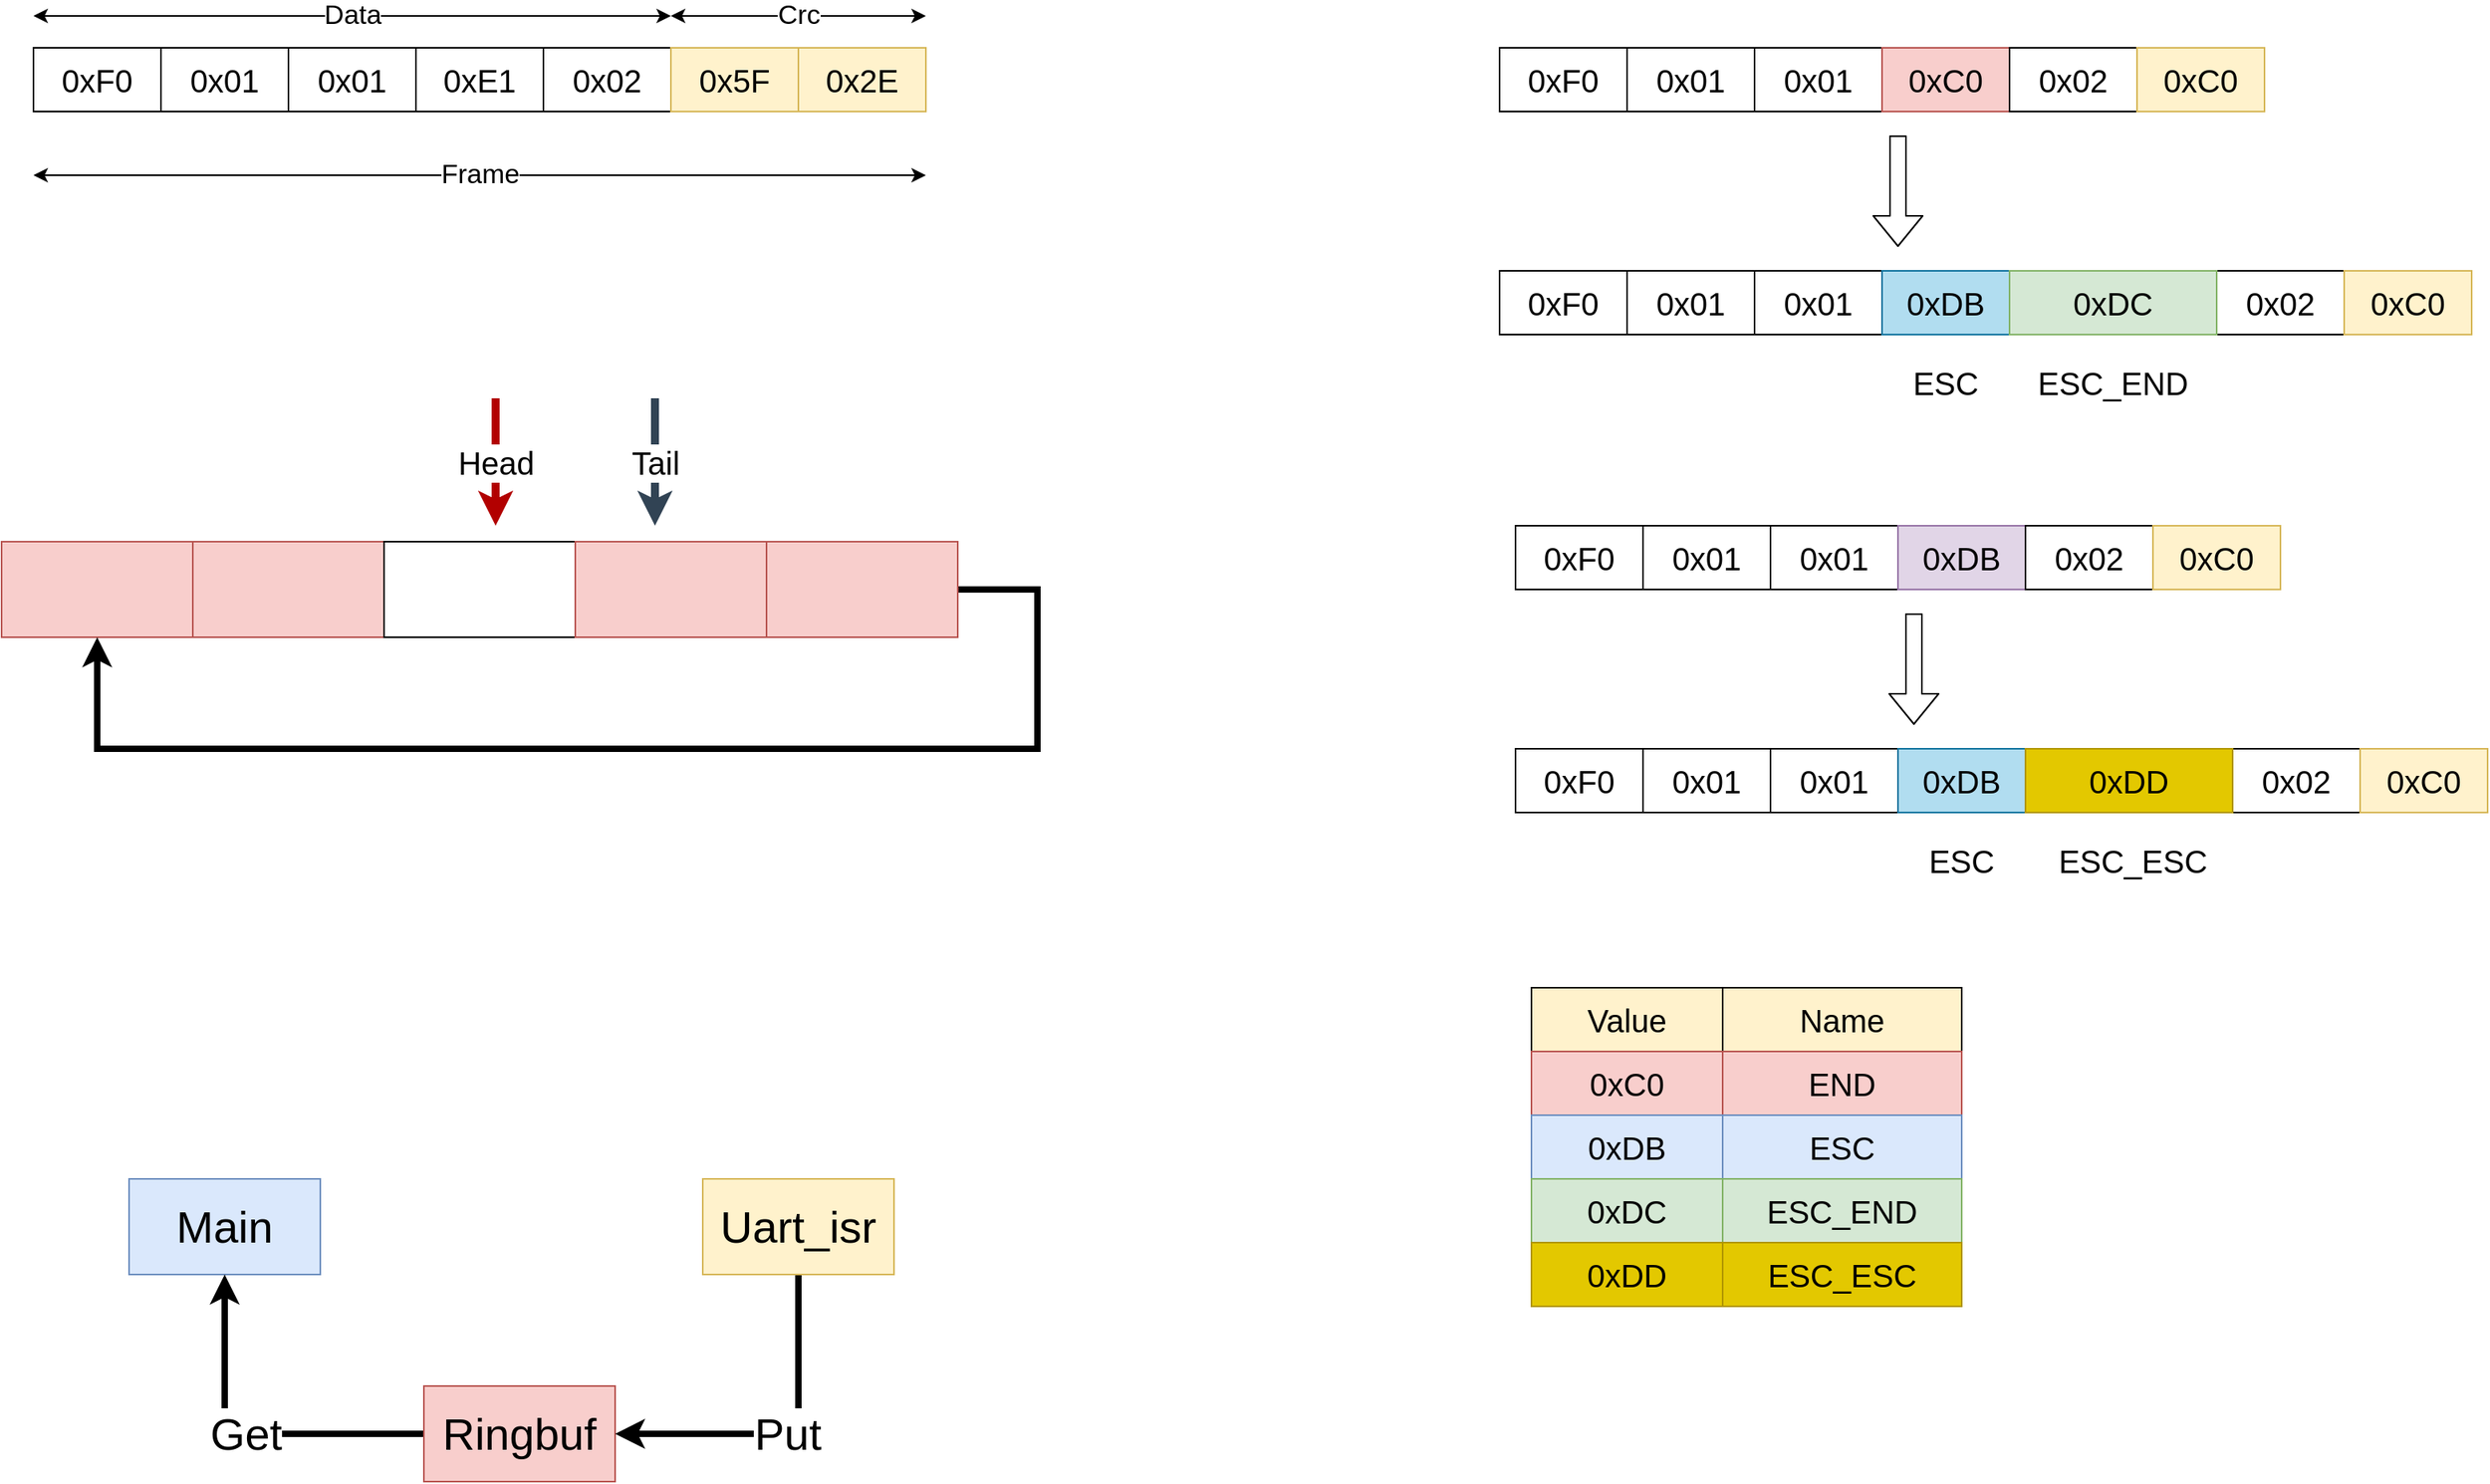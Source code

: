 <mxfile version="14.6.13" type="device"><diagram id="7pVWBGNbaOcfTxHBKDuk" name="Page-1"><mxGraphModel dx="2055" dy="696" grid="1" gridSize="10" guides="1" tooltips="1" connect="1" arrows="1" fold="1" page="1" pageScale="1" pageWidth="850" pageHeight="1100" math="0" shadow="0"><root><mxCell id="0"/><mxCell id="1" parent="0"/><mxCell id="hmbA2a79OtaKvhWJv4Fp-3" value="0xF0" style="rounded=0;whiteSpace=wrap;html=1;fontSize=20;" parent="1" vertex="1"><mxGeometry x="190" y="70" width="80" height="40" as="geometry"/></mxCell><mxCell id="hmbA2a79OtaKvhWJv4Fp-5" value="0x01" style="rounded=0;whiteSpace=wrap;html=1;fontSize=20;" parent="1" vertex="1"><mxGeometry x="270" y="70" width="80" height="40" as="geometry"/></mxCell><mxCell id="hmbA2a79OtaKvhWJv4Fp-6" value="0x01" style="rounded=0;whiteSpace=wrap;html=1;fontSize=20;" parent="1" vertex="1"><mxGeometry x="350" y="70" width="80" height="40" as="geometry"/></mxCell><mxCell id="hmbA2a79OtaKvhWJv4Fp-7" value="0xC0" style="rounded=0;whiteSpace=wrap;html=1;fontSize=20;fillColor=#f8cecc;strokeColor=#b85450;" parent="1" vertex="1"><mxGeometry x="430" y="70" width="80" height="40" as="geometry"/></mxCell><mxCell id="hmbA2a79OtaKvhWJv4Fp-9" value="0x02" style="rounded=0;whiteSpace=wrap;html=1;fontSize=20;" parent="1" vertex="1"><mxGeometry x="510" y="70" width="80" height="40" as="geometry"/></mxCell><mxCell id="hmbA2a79OtaKvhWJv4Fp-10" value="0xC0" style="rounded=0;whiteSpace=wrap;html=1;fontSize=20;fillColor=#fff2cc;strokeColor=#d6b656;" parent="1" vertex="1"><mxGeometry x="590" y="70" width="80" height="40" as="geometry"/></mxCell><mxCell id="hmbA2a79OtaKvhWJv4Fp-11" value="Value" style="rounded=0;whiteSpace=wrap;html=1;fontSize=20;fillColor=#fff2cc;" parent="1" vertex="1"><mxGeometry x="210" y="660" width="120" height="40" as="geometry"/></mxCell><mxCell id="hmbA2a79OtaKvhWJv4Fp-12" value="Name" style="rounded=0;whiteSpace=wrap;html=1;fontSize=20;fillColor=#fff2cc;" parent="1" vertex="1"><mxGeometry x="330" y="660" width="150" height="40" as="geometry"/></mxCell><mxCell id="hmbA2a79OtaKvhWJv4Fp-13" value="0xC0" style="rounded=0;whiteSpace=wrap;html=1;fontSize=20;fillColor=#f8cecc;strokeColor=#b85450;" parent="1" vertex="1"><mxGeometry x="210" y="700" width="120" height="40" as="geometry"/></mxCell><mxCell id="hmbA2a79OtaKvhWJv4Fp-14" value="END" style="rounded=0;whiteSpace=wrap;html=1;fontSize=20;fillColor=#f8cecc;strokeColor=#b85450;" parent="1" vertex="1"><mxGeometry x="330" y="700" width="150" height="40" as="geometry"/></mxCell><mxCell id="hmbA2a79OtaKvhWJv4Fp-15" value="0xDB" style="rounded=0;whiteSpace=wrap;html=1;fontSize=20;fillColor=#dae8fc;strokeColor=#6c8ebf;" parent="1" vertex="1"><mxGeometry x="210" y="740" width="120" height="40" as="geometry"/></mxCell><mxCell id="hmbA2a79OtaKvhWJv4Fp-16" value="ESC" style="rounded=0;whiteSpace=wrap;html=1;fontSize=20;fillColor=#dae8fc;strokeColor=#6c8ebf;" parent="1" vertex="1"><mxGeometry x="330" y="740" width="150" height="40" as="geometry"/></mxCell><mxCell id="hmbA2a79OtaKvhWJv4Fp-17" value="0xDC" style="rounded=0;whiteSpace=wrap;html=1;fontSize=20;fillColor=#d5e8d4;strokeColor=#82b366;" parent="1" vertex="1"><mxGeometry x="210" y="780" width="120" height="40" as="geometry"/></mxCell><mxCell id="hmbA2a79OtaKvhWJv4Fp-18" value="ESC_END" style="rounded=0;whiteSpace=wrap;html=1;fontSize=20;fillColor=#d5e8d4;strokeColor=#82b366;" parent="1" vertex="1"><mxGeometry x="330" y="780" width="150" height="40" as="geometry"/></mxCell><mxCell id="hmbA2a79OtaKvhWJv4Fp-19" value="0xDD" style="rounded=0;whiteSpace=wrap;html=1;fontSize=20;fillColor=#e3c800;strokeColor=#B09500;fontColor=#000000;" parent="1" vertex="1"><mxGeometry x="210" y="820" width="120" height="40" as="geometry"/></mxCell><mxCell id="hmbA2a79OtaKvhWJv4Fp-20" value="ESC_ESC" style="rounded=0;whiteSpace=wrap;html=1;fontSize=20;fillColor=#e3c800;strokeColor=#B09500;fontColor=#000000;" parent="1" vertex="1"><mxGeometry x="330" y="820" width="150" height="40" as="geometry"/></mxCell><mxCell id="hmbA2a79OtaKvhWJv4Fp-21" style="edgeStyle=orthogonalEdgeStyle;rounded=0;orthogonalLoop=1;jettySize=auto;html=1;exitX=0.5;exitY=1;exitDx=0;exitDy=0;fontSize=20;" parent="1" source="hmbA2a79OtaKvhWJv4Fp-16" target="hmbA2a79OtaKvhWJv4Fp-16" edge="1"><mxGeometry relative="1" as="geometry"/></mxCell><mxCell id="hmbA2a79OtaKvhWJv4Fp-23" value="" style="shape=flexArrow;endArrow=classic;html=1;fontSize=20;" parent="1" edge="1"><mxGeometry width="50" height="50" relative="1" as="geometry"><mxPoint x="440" y="125" as="sourcePoint"/><mxPoint x="440" y="195" as="targetPoint"/></mxGeometry></mxCell><mxCell id="hmbA2a79OtaKvhWJv4Fp-24" value="0xF0" style="rounded=0;whiteSpace=wrap;html=1;fontSize=20;" parent="1" vertex="1"><mxGeometry x="190" y="210" width="80" height="40" as="geometry"/></mxCell><mxCell id="hmbA2a79OtaKvhWJv4Fp-25" value="0x01" style="rounded=0;whiteSpace=wrap;html=1;fontSize=20;" parent="1" vertex="1"><mxGeometry x="270" y="210" width="80" height="40" as="geometry"/></mxCell><mxCell id="hmbA2a79OtaKvhWJv4Fp-26" value="0x01" style="rounded=0;whiteSpace=wrap;html=1;fontSize=20;" parent="1" vertex="1"><mxGeometry x="350" y="210" width="80" height="40" as="geometry"/></mxCell><mxCell id="hmbA2a79OtaKvhWJv4Fp-27" value="0xDB" style="rounded=0;whiteSpace=wrap;html=1;fontSize=20;fillColor=#b1ddf0;strokeColor=#10739e;" parent="1" vertex="1"><mxGeometry x="430" y="210" width="80" height="40" as="geometry"/></mxCell><mxCell id="hmbA2a79OtaKvhWJv4Fp-28" value="0x02" style="rounded=0;whiteSpace=wrap;html=1;fontSize=20;" parent="1" vertex="1"><mxGeometry x="640" y="210" width="80" height="40" as="geometry"/></mxCell><mxCell id="hmbA2a79OtaKvhWJv4Fp-29" value="0xC0" style="rounded=0;whiteSpace=wrap;html=1;fontSize=20;fillColor=#fff2cc;strokeColor=#d6b656;" parent="1" vertex="1"><mxGeometry x="720" y="210" width="80" height="40" as="geometry"/></mxCell><mxCell id="hmbA2a79OtaKvhWJv4Fp-31" value="0xDC" style="rounded=0;whiteSpace=wrap;html=1;fontSize=20;fillColor=#d5e8d4;strokeColor=#82b366;" parent="1" vertex="1"><mxGeometry x="510" y="210" width="130" height="40" as="geometry"/></mxCell><mxCell id="hmbA2a79OtaKvhWJv4Fp-32" value="ESC" style="text;html=1;strokeColor=none;fillColor=none;align=center;verticalAlign=middle;whiteSpace=wrap;rounded=0;fontSize=20;" parent="1" vertex="1"><mxGeometry x="450" y="270" width="40" height="20" as="geometry"/></mxCell><mxCell id="hmbA2a79OtaKvhWJv4Fp-33" value="ESC_END" style="text;html=1;strokeColor=none;fillColor=none;align=center;verticalAlign=middle;whiteSpace=wrap;rounded=0;fontSize=20;" parent="1" vertex="1"><mxGeometry x="555" y="270" width="40" height="20" as="geometry"/></mxCell><mxCell id="hmbA2a79OtaKvhWJv4Fp-35" value="0xF0" style="rounded=0;whiteSpace=wrap;html=1;fontSize=20;" parent="1" vertex="1"><mxGeometry x="200" y="370" width="80" height="40" as="geometry"/></mxCell><mxCell id="hmbA2a79OtaKvhWJv4Fp-36" value="0x01" style="rounded=0;whiteSpace=wrap;html=1;fontSize=20;" parent="1" vertex="1"><mxGeometry x="280" y="370" width="80" height="40" as="geometry"/></mxCell><mxCell id="hmbA2a79OtaKvhWJv4Fp-37" value="0x01" style="rounded=0;whiteSpace=wrap;html=1;fontSize=20;" parent="1" vertex="1"><mxGeometry x="360" y="370" width="80" height="40" as="geometry"/></mxCell><mxCell id="hmbA2a79OtaKvhWJv4Fp-38" value="0xDB" style="rounded=0;whiteSpace=wrap;html=1;fontSize=20;fillColor=#e1d5e7;strokeColor=#9673a6;" parent="1" vertex="1"><mxGeometry x="440" y="370" width="80" height="40" as="geometry"/></mxCell><mxCell id="hmbA2a79OtaKvhWJv4Fp-39" value="0x02" style="rounded=0;whiteSpace=wrap;html=1;fontSize=20;" parent="1" vertex="1"><mxGeometry x="520" y="370" width="80" height="40" as="geometry"/></mxCell><mxCell id="hmbA2a79OtaKvhWJv4Fp-40" value="0xC0" style="rounded=0;whiteSpace=wrap;html=1;fontSize=20;fillColor=#fff2cc;strokeColor=#d6b656;" parent="1" vertex="1"><mxGeometry x="600" y="370" width="80" height="40" as="geometry"/></mxCell><mxCell id="hmbA2a79OtaKvhWJv4Fp-41" value="" style="shape=flexArrow;endArrow=classic;html=1;fontSize=20;" parent="1" edge="1"><mxGeometry width="50" height="50" relative="1" as="geometry"><mxPoint x="450" y="425" as="sourcePoint"/><mxPoint x="450" y="495" as="targetPoint"/></mxGeometry></mxCell><mxCell id="hmbA2a79OtaKvhWJv4Fp-42" value="0xF0" style="rounded=0;whiteSpace=wrap;html=1;fontSize=20;" parent="1" vertex="1"><mxGeometry x="200" y="510" width="80" height="40" as="geometry"/></mxCell><mxCell id="hmbA2a79OtaKvhWJv4Fp-43" value="0x01" style="rounded=0;whiteSpace=wrap;html=1;fontSize=20;" parent="1" vertex="1"><mxGeometry x="280" y="510" width="80" height="40" as="geometry"/></mxCell><mxCell id="hmbA2a79OtaKvhWJv4Fp-44" value="0x01" style="rounded=0;whiteSpace=wrap;html=1;fontSize=20;" parent="1" vertex="1"><mxGeometry x="360" y="510" width="80" height="40" as="geometry"/></mxCell><mxCell id="hmbA2a79OtaKvhWJv4Fp-45" value="0xDB" style="rounded=0;whiteSpace=wrap;html=1;fontSize=20;fillColor=#b1ddf0;strokeColor=#10739e;" parent="1" vertex="1"><mxGeometry x="440" y="510" width="80" height="40" as="geometry"/></mxCell><mxCell id="hmbA2a79OtaKvhWJv4Fp-46" value="0x02" style="rounded=0;whiteSpace=wrap;html=1;fontSize=20;" parent="1" vertex="1"><mxGeometry x="650" y="510" width="80" height="40" as="geometry"/></mxCell><mxCell id="hmbA2a79OtaKvhWJv4Fp-47" value="0xC0" style="rounded=0;whiteSpace=wrap;html=1;fontSize=20;fillColor=#fff2cc;strokeColor=#d6b656;" parent="1" vertex="1"><mxGeometry x="730" y="510" width="80" height="40" as="geometry"/></mxCell><mxCell id="hmbA2a79OtaKvhWJv4Fp-48" value="0xDD" style="rounded=0;whiteSpace=wrap;html=1;fontSize=20;fillColor=#e3c800;strokeColor=#B09500;fontColor=#000000;" parent="1" vertex="1"><mxGeometry x="520" y="510" width="130" height="40" as="geometry"/></mxCell><mxCell id="hmbA2a79OtaKvhWJv4Fp-49" value="ESC" style="text;html=1;strokeColor=none;fillColor=none;align=center;verticalAlign=middle;whiteSpace=wrap;rounded=0;fontSize=20;" parent="1" vertex="1"><mxGeometry x="460" y="570" width="40" height="20" as="geometry"/></mxCell><mxCell id="hmbA2a79OtaKvhWJv4Fp-50" value="ESC_ESC" style="text;html=1;strokeColor=none;fillColor=none;align=center;verticalAlign=middle;whiteSpace=wrap;rounded=0;fontSize=20;" parent="1" vertex="1"><mxGeometry x="525" y="570" width="125" height="20" as="geometry"/></mxCell><mxCell id="H0Ld-GH4ku4UWZx-Ivo2-1" value="" style="rounded=0;whiteSpace=wrap;html=1;fillColor=#f8cecc;strokeColor=#b85450;" parent="1" vertex="1"><mxGeometry x="-750" y="380" width="120" height="60" as="geometry"/></mxCell><mxCell id="H0Ld-GH4ku4UWZx-Ivo2-2" value="" style="rounded=0;whiteSpace=wrap;html=1;fillColor=#f8cecc;strokeColor=#b85450;" parent="1" vertex="1"><mxGeometry x="-630" y="380" width="120" height="60" as="geometry"/></mxCell><mxCell id="H0Ld-GH4ku4UWZx-Ivo2-3" value="" style="rounded=0;whiteSpace=wrap;html=1;" parent="1" vertex="1"><mxGeometry x="-510" y="380" width="120" height="60" as="geometry"/></mxCell><mxCell id="H0Ld-GH4ku4UWZx-Ivo2-5" value="" style="rounded=0;whiteSpace=wrap;html=1;fillColor=#f8cecc;strokeColor=#b85450;" parent="1" vertex="1"><mxGeometry x="-390" y="380" width="120" height="60" as="geometry"/></mxCell><mxCell id="H0Ld-GH4ku4UWZx-Ivo2-8" style="edgeStyle=orthogonalEdgeStyle;rounded=0;orthogonalLoop=1;jettySize=auto;html=1;entryX=0.5;entryY=1;entryDx=0;entryDy=0;strokeWidth=4;fontSize=9;" parent="1" source="H0Ld-GH4ku4UWZx-Ivo2-7" target="H0Ld-GH4ku4UWZx-Ivo2-1" edge="1"><mxGeometry relative="1" as="geometry"><Array as="points"><mxPoint x="-100" y="410"/><mxPoint x="-100" y="510"/><mxPoint x="-690" y="510"/></Array></mxGeometry></mxCell><mxCell id="H0Ld-GH4ku4UWZx-Ivo2-7" value="" style="rounded=0;whiteSpace=wrap;html=1;fillColor=#f8cecc;strokeColor=#b85450;" parent="1" vertex="1"><mxGeometry x="-270" y="380" width="120" height="60" as="geometry"/></mxCell><mxCell id="H0Ld-GH4ku4UWZx-Ivo2-9" value="Head" style="endArrow=classic;html=1;strokeWidth=5;fillColor=#e51400;strokeColor=#B20000;fontSize=20;" parent="1" edge="1"><mxGeometry width="50" height="50" relative="1" as="geometry"><mxPoint x="-440" y="290" as="sourcePoint"/><mxPoint x="-440" y="370" as="targetPoint"/></mxGeometry></mxCell><mxCell id="H0Ld-GH4ku4UWZx-Ivo2-10" value="Tail" style="endArrow=classic;html=1;strokeWidth=5;fillColor=#647687;strokeColor=#314354;fontSize=20;" parent="1" edge="1"><mxGeometry width="50" height="50" relative="1" as="geometry"><mxPoint x="-340.0" y="290" as="sourcePoint"/><mxPoint x="-340.0" y="370" as="targetPoint"/></mxGeometry></mxCell><mxCell id="H0Ld-GH4ku4UWZx-Ivo2-18" value="Main" style="rounded=0;whiteSpace=wrap;html=1;fontSize=28;strokeColor=#6c8ebf;fillColor=#dae8fc;" parent="1" vertex="1"><mxGeometry x="-670" y="780" width="120" height="60" as="geometry"/></mxCell><mxCell id="H0Ld-GH4ku4UWZx-Ivo2-22" value="Get" style="edgeStyle=orthogonalEdgeStyle;rounded=0;orthogonalLoop=1;jettySize=auto;html=1;entryX=0.5;entryY=1;entryDx=0;entryDy=0;fontSize=28;strokeWidth=4;" parent="1" source="H0Ld-GH4ku4UWZx-Ivo2-19" target="H0Ld-GH4ku4UWZx-Ivo2-18" edge="1"><mxGeometry relative="1" as="geometry"/></mxCell><mxCell id="H0Ld-GH4ku4UWZx-Ivo2-19" value="Ringbuf" style="rounded=0;whiteSpace=wrap;html=1;fontSize=28;strokeColor=#b85450;fillColor=#f8cecc;" parent="1" vertex="1"><mxGeometry x="-485" y="910" width="120" height="60" as="geometry"/></mxCell><mxCell id="H0Ld-GH4ku4UWZx-Ivo2-21" value="Put" style="edgeStyle=orthogonalEdgeStyle;rounded=0;orthogonalLoop=1;jettySize=auto;html=1;exitX=0.5;exitY=1;exitDx=0;exitDy=0;entryX=1;entryY=0.5;entryDx=0;entryDy=0;fontSize=28;strokeWidth=4;" parent="1" source="H0Ld-GH4ku4UWZx-Ivo2-20" target="H0Ld-GH4ku4UWZx-Ivo2-19" edge="1"><mxGeometry relative="1" as="geometry"/></mxCell><mxCell id="H0Ld-GH4ku4UWZx-Ivo2-20" value="Uart_isr" style="rounded=0;whiteSpace=wrap;html=1;fontSize=28;strokeColor=#d6b656;fillColor=#fff2cc;" parent="1" vertex="1"><mxGeometry x="-310" y="780" width="120" height="60" as="geometry"/></mxCell><mxCell id="zkBfpmGPJxMKMpOnBTfB-1" value="0xF0" style="rounded=0;whiteSpace=wrap;html=1;fontSize=20;" parent="1" vertex="1"><mxGeometry x="-730" y="70" width="80" height="40" as="geometry"/></mxCell><mxCell id="zkBfpmGPJxMKMpOnBTfB-2" value="0x01" style="rounded=0;whiteSpace=wrap;html=1;fontSize=20;" parent="1" vertex="1"><mxGeometry x="-650" y="70" width="80" height="40" as="geometry"/></mxCell><mxCell id="zkBfpmGPJxMKMpOnBTfB-3" value="0x01" style="rounded=0;whiteSpace=wrap;html=1;fontSize=20;" parent="1" vertex="1"><mxGeometry x="-570" y="70" width="80" height="40" as="geometry"/></mxCell><mxCell id="zkBfpmGPJxMKMpOnBTfB-4" value="0xE1" style="rounded=0;whiteSpace=wrap;html=1;fontSize=20;" parent="1" vertex="1"><mxGeometry x="-490" y="70" width="80" height="40" as="geometry"/></mxCell><mxCell id="zkBfpmGPJxMKMpOnBTfB-5" value="0x02" style="rounded=0;whiteSpace=wrap;html=1;fontSize=20;" parent="1" vertex="1"><mxGeometry x="-410" y="70" width="80" height="40" as="geometry"/></mxCell><mxCell id="zkBfpmGPJxMKMpOnBTfB-6" value="0x5F" style="rounded=0;whiteSpace=wrap;html=1;fontSize=20;fillColor=#fff2cc;strokeColor=#d6b656;" parent="1" vertex="1"><mxGeometry x="-330" y="70" width="80" height="40" as="geometry"/></mxCell><mxCell id="zkBfpmGPJxMKMpOnBTfB-7" value="0x2E" style="rounded=0;whiteSpace=wrap;html=1;fontSize=20;fillColor=#fff2cc;strokeColor=#d6b656;" parent="1" vertex="1"><mxGeometry x="-250" y="70" width="80" height="40" as="geometry"/></mxCell><mxCell id="zkBfpmGPJxMKMpOnBTfB-8" value="Data" style="endArrow=classic;startArrow=classic;html=1;fontSize=17;" parent="1" edge="1"><mxGeometry width="50" height="50" relative="1" as="geometry"><mxPoint x="-730" y="50" as="sourcePoint"/><mxPoint x="-330" y="50" as="targetPoint"/></mxGeometry></mxCell><mxCell id="zkBfpmGPJxMKMpOnBTfB-14" value="Frame" style="endArrow=classic;startArrow=classic;html=1;fontSize=17;" parent="1" edge="1"><mxGeometry width="50" height="50" relative="1" as="geometry"><mxPoint x="-730" y="150.0" as="sourcePoint"/><mxPoint x="-170" y="150" as="targetPoint"/></mxGeometry></mxCell><mxCell id="zkBfpmGPJxMKMpOnBTfB-15" value="Crc" style="endArrow=classic;startArrow=classic;html=1;fontSize=17;" parent="1" edge="1"><mxGeometry width="50" height="50" relative="1" as="geometry"><mxPoint x="-330" y="50" as="sourcePoint"/><mxPoint x="-170" y="50" as="targetPoint"/></mxGeometry></mxCell></root></mxGraphModel></diagram></mxfile>